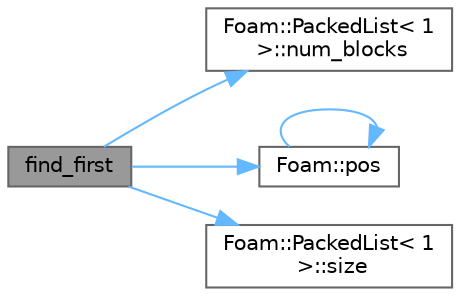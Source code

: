 digraph "find_first"
{
 // LATEX_PDF_SIZE
  bgcolor="transparent";
  edge [fontname=Helvetica,fontsize=10,labelfontname=Helvetica,labelfontsize=10];
  node [fontname=Helvetica,fontsize=10,shape=box,height=0.2,width=0.4];
  rankdir="LR";
  Node1 [id="Node000001",label="find_first",height=0.2,width=0.4,color="gray40", fillcolor="grey60", style="filled", fontcolor="black",tooltip=" "];
  Node1 -> Node2 [id="edge1_Node000001_Node000002",color="steelblue1",style="solid",tooltip=" "];
  Node2 [id="Node000002",label="Foam::PackedList\< 1\l \>::num_blocks",height=0.2,width=0.4,color="grey40", fillcolor="white", style="filled",URL="$classFoam_1_1PackedList.html#ab8d568c8900f2c9f964b6462f7a95c19",tooltip=" "];
  Node1 -> Node3 [id="edge2_Node000001_Node000003",color="steelblue1",style="solid",tooltip=" "];
  Node3 [id="Node000003",label="Foam::pos",height=0.2,width=0.4,color="grey40", fillcolor="white", style="filled",URL="$namespaceFoam.html#a09a190b59f3d01b258bca0fa964a6212",tooltip=" "];
  Node3 -> Node3 [id="edge3_Node000003_Node000003",color="steelblue1",style="solid",tooltip=" "];
  Node1 -> Node4 [id="edge4_Node000001_Node000004",color="steelblue1",style="solid",tooltip=" "];
  Node4 [id="Node000004",label="Foam::PackedList\< 1\l \>::size",height=0.2,width=0.4,color="grey40", fillcolor="white", style="filled",URL="$classFoam_1_1PackedList.html#abc296a9a9358ca1777de98c15a4d7816",tooltip=" "];
}
